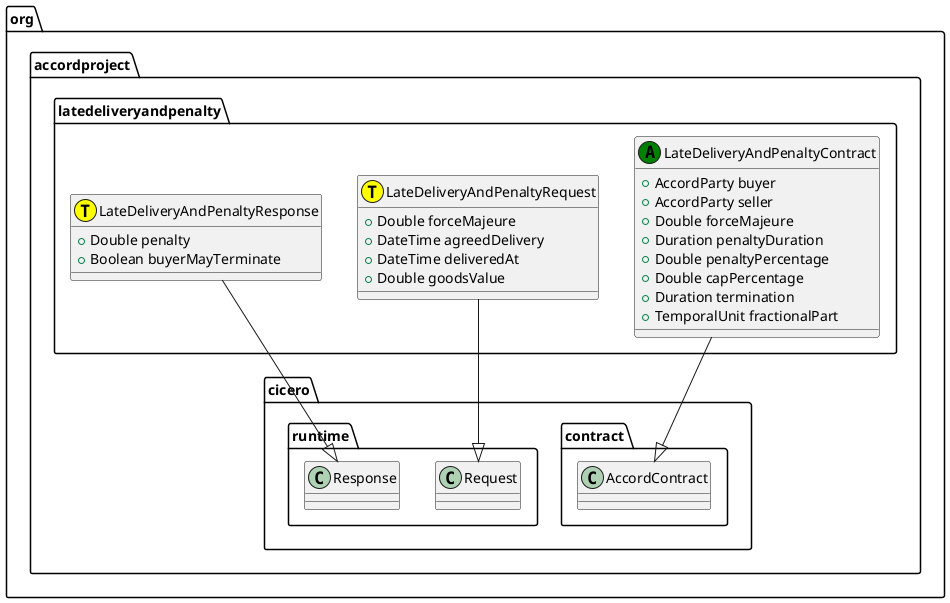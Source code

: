 @startuml
class org.accordproject.latedeliveryandpenalty.LateDeliveryAndPenaltyContract << (A,green) >> {
   + AccordParty buyer
   + AccordParty seller
   + Double forceMajeure
   + Duration penaltyDuration
   + Double penaltyPercentage
   + Double capPercentage
   + Duration termination
   + TemporalUnit fractionalPart
}
org.accordproject.latedeliveryandpenalty.LateDeliveryAndPenaltyContract --|> org.accordproject.cicero.contract.AccordContract
class org.accordproject.latedeliveryandpenalty.LateDeliveryAndPenaltyRequest << (T,yellow) >> {
   + Double forceMajeure
   + DateTime agreedDelivery
   + DateTime deliveredAt
   + Double goodsValue
}
org.accordproject.latedeliveryandpenalty.LateDeliveryAndPenaltyRequest --|> org.accordproject.cicero.runtime.Request
class org.accordproject.latedeliveryandpenalty.LateDeliveryAndPenaltyResponse << (T,yellow) >> {
   + Double penalty
   + Boolean buyerMayTerminate
}
org.accordproject.latedeliveryandpenalty.LateDeliveryAndPenaltyResponse --|> org.accordproject.cicero.runtime.Response
@enduml
